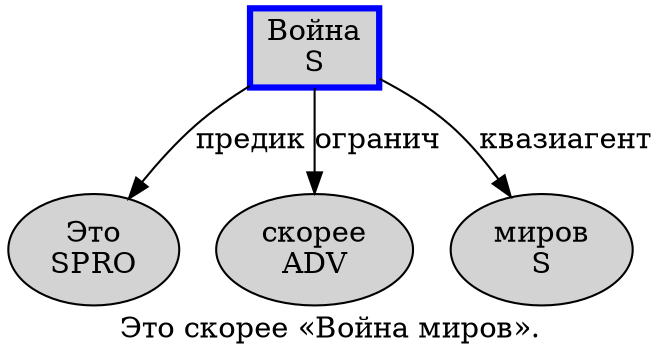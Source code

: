 digraph SENTENCE_4956 {
	graph [label="Это скорее «Война миров»."]
	node [style=filled]
		0 [label="Это
SPRO" color="" fillcolor=lightgray penwidth=1 shape=ellipse]
		1 [label="скорее
ADV" color="" fillcolor=lightgray penwidth=1 shape=ellipse]
		3 [label="Война
S" color=blue fillcolor=lightgray penwidth=3 shape=box]
		4 [label="миров
S" color="" fillcolor=lightgray penwidth=1 shape=ellipse]
			3 -> 0 [label="предик"]
			3 -> 1 [label="огранич"]
			3 -> 4 [label="квазиагент"]
}